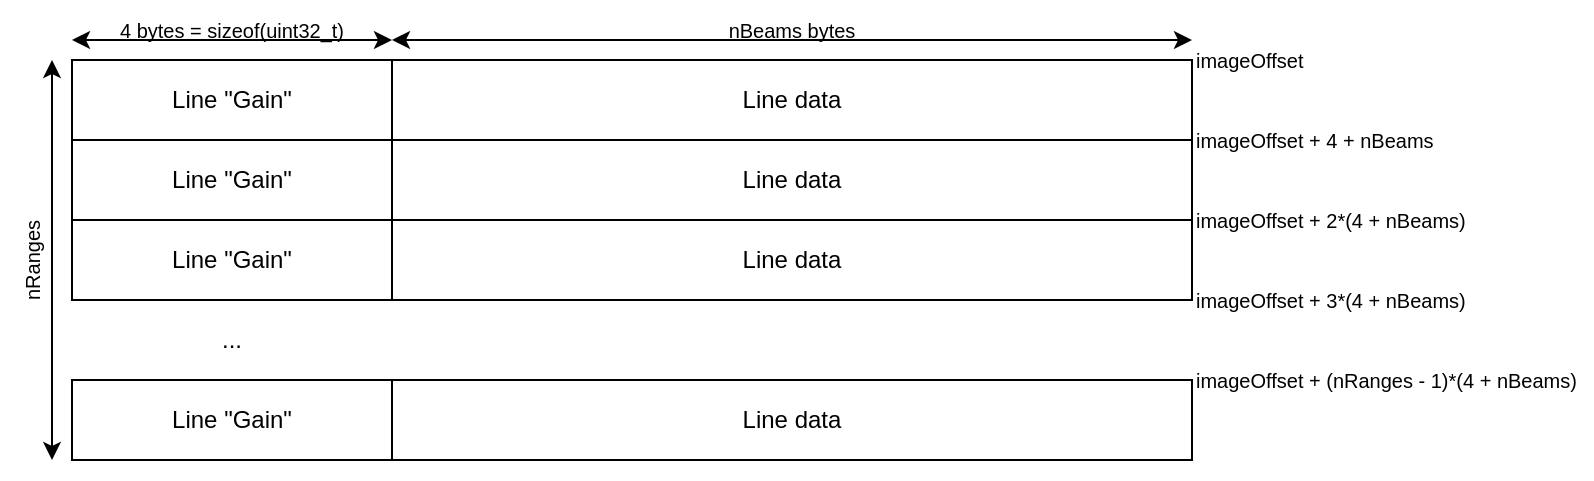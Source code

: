 <mxfile version="20.5.3" type="device"><diagram id="gWcZuoa-Wkoy6q8exH8f" name="Page-1"><mxGraphModel dx="1185" dy="659" grid="1" gridSize="10" guides="1" tooltips="1" connect="1" arrows="1" fold="1" page="1" pageScale="1" pageWidth="850" pageHeight="1100" math="0" shadow="0"><root><mxCell id="0"/><mxCell id="1" parent="0"/><mxCell id="JjO2igU3pH1zQosof2jh-1" value="Line &quot;Gain&quot;" style="text;html=1;strokeColor=default;fillColor=none;align=center;verticalAlign=middle;whiteSpace=wrap;rounded=0;" vertex="1" parent="1"><mxGeometry x="40" y="80" width="160" height="40" as="geometry"/></mxCell><mxCell id="JjO2igU3pH1zQosof2jh-2" value="Line data" style="text;html=1;strokeColor=default;fillColor=none;align=center;verticalAlign=middle;whiteSpace=wrap;rounded=0;" vertex="1" parent="1"><mxGeometry x="200" y="80" width="400" height="40" as="geometry"/></mxCell><mxCell id="JjO2igU3pH1zQosof2jh-3" value="" style="endArrow=classic;startArrow=classic;html=1;rounded=0;" edge="1" parent="1"><mxGeometry width="50" height="50" relative="1" as="geometry"><mxPoint x="40" y="70" as="sourcePoint"/><mxPoint x="200" y="70" as="targetPoint"/></mxGeometry></mxCell><mxCell id="JjO2igU3pH1zQosof2jh-4" value="" style="endArrow=classic;startArrow=classic;html=1;rounded=0;" edge="1" parent="1"><mxGeometry width="50" height="50" relative="1" as="geometry"><mxPoint x="200" y="70" as="sourcePoint"/><mxPoint x="600" y="70" as="targetPoint"/></mxGeometry></mxCell><mxCell id="JjO2igU3pH1zQosof2jh-5" value="&lt;font style=&quot;font-size: 10px;&quot;&gt;4 bytes = sizeof(uint32_t)&lt;br&gt;&lt;/font&gt;" style="text;html=1;strokeColor=none;fillColor=none;align=center;verticalAlign=middle;whiteSpace=wrap;rounded=0;" vertex="1" parent="1"><mxGeometry x="40" y="50" width="160" height="30" as="geometry"/></mxCell><mxCell id="JjO2igU3pH1zQosof2jh-8" value="&lt;font style=&quot;font-size: 10px;&quot;&gt;nBeams bytes&lt;/font&gt;" style="text;html=1;strokeColor=none;fillColor=none;align=center;verticalAlign=middle;whiteSpace=wrap;rounded=0;" vertex="1" parent="1"><mxGeometry x="320" y="50" width="160" height="30" as="geometry"/></mxCell><mxCell id="JjO2igU3pH1zQosof2jh-9" value="Line &quot;Gain&quot;" style="text;html=1;strokeColor=default;fillColor=none;align=center;verticalAlign=middle;whiteSpace=wrap;rounded=0;" vertex="1" parent="1"><mxGeometry x="40" y="120" width="160" height="40" as="geometry"/></mxCell><mxCell id="JjO2igU3pH1zQosof2jh-10" value="Line data" style="text;html=1;strokeColor=default;fillColor=none;align=center;verticalAlign=middle;whiteSpace=wrap;rounded=0;" vertex="1" parent="1"><mxGeometry x="200" y="120" width="400" height="40" as="geometry"/></mxCell><mxCell id="JjO2igU3pH1zQosof2jh-11" value="Line &quot;Gain&quot;" style="text;html=1;strokeColor=default;fillColor=none;align=center;verticalAlign=middle;whiteSpace=wrap;rounded=0;" vertex="1" parent="1"><mxGeometry x="40" y="160" width="160" height="40" as="geometry"/></mxCell><mxCell id="JjO2igU3pH1zQosof2jh-12" value="Line data" style="text;html=1;strokeColor=default;fillColor=none;align=center;verticalAlign=middle;whiteSpace=wrap;rounded=0;" vertex="1" parent="1"><mxGeometry x="200" y="160" width="400" height="40" as="geometry"/></mxCell><mxCell id="JjO2igU3pH1zQosof2jh-13" value="Line &quot;Gain&quot;" style="text;html=1;strokeColor=default;fillColor=none;align=center;verticalAlign=middle;whiteSpace=wrap;rounded=0;" vertex="1" parent="1"><mxGeometry x="40" y="240" width="160" height="40" as="geometry"/></mxCell><mxCell id="JjO2igU3pH1zQosof2jh-14" value="Line data" style="text;html=1;strokeColor=default;fillColor=none;align=center;verticalAlign=middle;whiteSpace=wrap;rounded=0;" vertex="1" parent="1"><mxGeometry x="200" y="240" width="400" height="40" as="geometry"/></mxCell><mxCell id="JjO2igU3pH1zQosof2jh-15" value="..." style="text;html=1;strokeColor=none;fillColor=none;align=center;verticalAlign=middle;whiteSpace=wrap;rounded=0;" vertex="1" parent="1"><mxGeometry x="40" y="200" width="160" height="40" as="geometry"/></mxCell><mxCell id="JjO2igU3pH1zQosof2jh-16" value="" style="endArrow=classic;startArrow=classic;html=1;rounded=0;" edge="1" parent="1"><mxGeometry width="50" height="50" relative="1" as="geometry"><mxPoint x="30" y="80" as="sourcePoint"/><mxPoint x="30" y="280" as="targetPoint"/></mxGeometry></mxCell><mxCell id="JjO2igU3pH1zQosof2jh-17" value="nRanges" style="text;html=1;strokeColor=none;fillColor=none;align=center;verticalAlign=middle;whiteSpace=wrap;rounded=0;fontSize=10;rotation=-90;" vertex="1" parent="1"><mxGeometry x="-10" y="165" width="60" height="30" as="geometry"/></mxCell><mxCell id="JjO2igU3pH1zQosof2jh-18" value="imageOffset" style="text;html=1;strokeColor=none;fillColor=none;align=left;verticalAlign=middle;whiteSpace=wrap;rounded=0;fontSize=10;" vertex="1" parent="1"><mxGeometry x="600" y="60" width="80" height="40" as="geometry"/></mxCell><mxCell id="JjO2igU3pH1zQosof2jh-19" value="imageOffset + 4 + nBeams" style="text;html=1;strokeColor=none;fillColor=none;align=left;verticalAlign=middle;whiteSpace=wrap;rounded=0;fontSize=10;" vertex="1" parent="1"><mxGeometry x="600" y="100" width="130" height="40" as="geometry"/></mxCell><mxCell id="JjO2igU3pH1zQosof2jh-20" value="imageOffset + 2*(4 + nBeams)" style="text;html=1;strokeColor=none;fillColor=none;align=left;verticalAlign=middle;whiteSpace=wrap;rounded=0;fontSize=10;" vertex="1" parent="1"><mxGeometry x="600" y="140" width="140" height="40" as="geometry"/></mxCell><mxCell id="JjO2igU3pH1zQosof2jh-21" value="&lt;div&gt;imageOffset + 3*(4 + nBeams)&lt;/div&gt;" style="text;html=1;strokeColor=none;fillColor=none;align=left;verticalAlign=middle;whiteSpace=wrap;rounded=0;fontSize=10;" vertex="1" parent="1"><mxGeometry x="600" y="180" width="140" height="40" as="geometry"/></mxCell><mxCell id="JjO2igU3pH1zQosof2jh-22" value="&lt;div&gt;imageOffset + (nRanges - 1)*(4 + nBeams)&lt;/div&gt;" style="text;html=1;strokeColor=none;fillColor=none;align=left;verticalAlign=middle;whiteSpace=wrap;rounded=0;fontSize=10;" vertex="1" parent="1"><mxGeometry x="600" y="220" width="200" height="40" as="geometry"/></mxCell></root></mxGraphModel></diagram></mxfile>